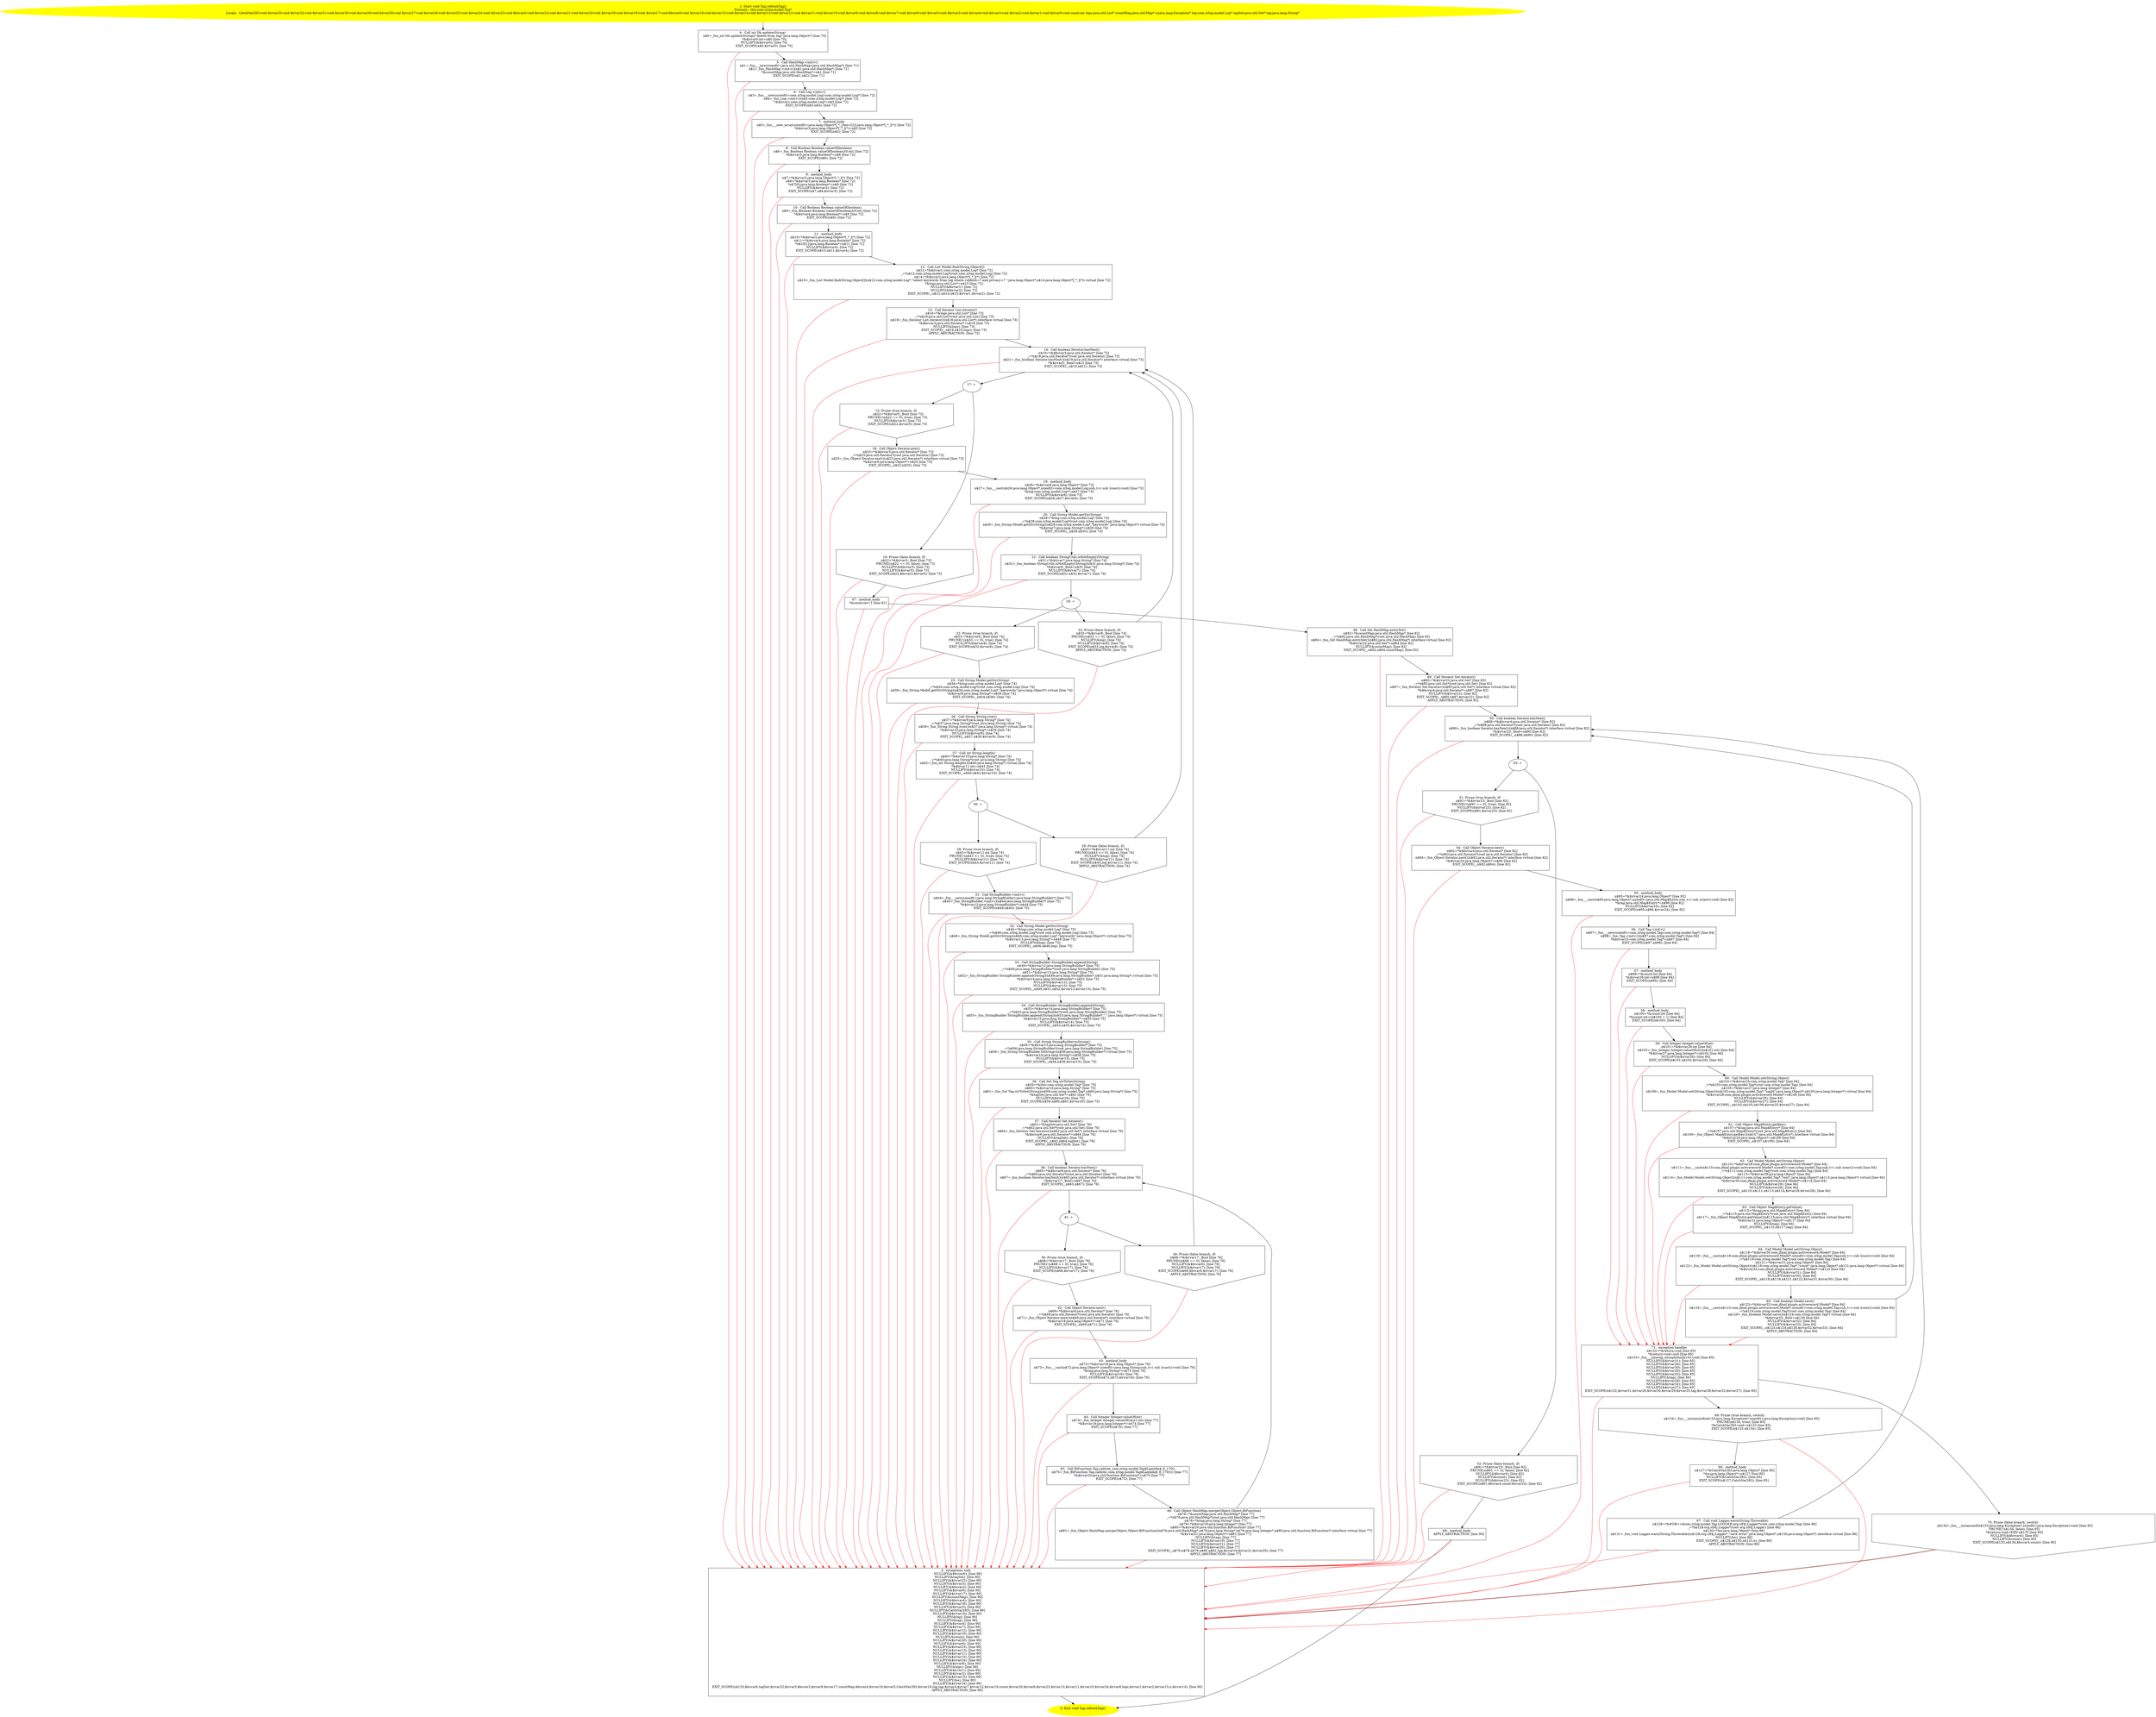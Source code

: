 /* @generated */
digraph cfg {
"com.zrlog.model.Tag.refreshTag():void.0a841f9bfdaf6cb3a9fae9faa1b37433_1" [label="1: Start void Tag.refreshTag()\nFormals:  this:com.zrlog.model.Tag*\nLocals:  CatchVar283:void $irvar33:void $irvar32:void $irvar31:void $irvar30:void $irvar29:void $irvar28:void $irvar27:void $irvar26:void $irvar25:void $irvar24:void $irvar23:void $bcvar4:void $irvar22:void $irvar21:void $irvar20:void $irvar19:void $irvar18:void $irvar17:void $bcvar6:void $irvar16:void $irvar15:void $irvar14:void $irvar13:void $irvar12:void $irvar11:void $irvar10:void $irvar9:void $irvar8:void $irvar7:void $irvar6:void $irvar5:void $bcvar3:void $irvar4:void $irvar3:void $irvar2:void $irvar1:void $irvar0:void count:int logs:java.util.List* countMap:java.util.Map* e:java.lang.Exception* log:com.zrlog.model.Log* tagSet:java.util.Set* tag:java.lang.String* \n  " color=yellow style=filled]
	

	 "com.zrlog.model.Tag.refreshTag():void.0a841f9bfdaf6cb3a9fae9faa1b37433_1" -> "com.zrlog.model.Tag.refreshTag():void.0a841f9bfdaf6cb3a9fae9faa1b37433_4" ;
"com.zrlog.model.Tag.refreshTag():void.0a841f9bfdaf6cb3a9fae9faa1b37433_2" [label="2: Exit void Tag.refreshTag() \n  " color=yellow style=filled]
	

"com.zrlog.model.Tag.refreshTag():void.0a841f9bfdaf6cb3a9fae9faa1b37433_3" [label="3:  exceptions sink \n   NULLIFY(&$bcvar6); [line 90]\n  NULLIFY(&tagSet); [line 90]\n  NULLIFY(&$irvar22); [line 90]\n  NULLIFY(&$irvar3); [line 90]\n  NULLIFY(&$bcvar3); [line 90]\n  NULLIFY(&$irvar9); [line 90]\n  NULLIFY(&$irvar17); [line 90]\n  NULLIFY(&countMap); [line 90]\n  NULLIFY(&$bcvar4); [line 90]\n  NULLIFY(&$irvar18); [line 90]\n  NULLIFY(&$irvar5); [line 90]\n  NULLIFY(&CatchVar283); [line 90]\n  NULLIFY(&$irvar16); [line 90]\n  NULLIFY(&log); [line 90]\n  NULLIFY(&tag); [line 90]\n  NULLIFY(&$irvar4); [line 90]\n  NULLIFY(&$irvar7); [line 90]\n  NULLIFY(&$irvar12); [line 90]\n  NULLIFY(&$irvar19); [line 90]\n  NULLIFY(&count); [line 90]\n  NULLIFY(&$irvar20); [line 90]\n  NULLIFY(&$irvar6); [line 90]\n  NULLIFY(&$irvar23); [line 90]\n  NULLIFY(&$irvar13); [line 90]\n  NULLIFY(&$irvar11); [line 90]\n  NULLIFY(&$irvar10); [line 90]\n  NULLIFY(&$irvar24); [line 90]\n  NULLIFY(&$irvar8); [line 90]\n  NULLIFY(&logs); [line 90]\n  NULLIFY(&$irvar1); [line 90]\n  NULLIFY(&$irvar2); [line 90]\n  NULLIFY(&$irvar15); [line 90]\n  NULLIFY(&e); [line 90]\n  NULLIFY(&$irvar14); [line 90]\n  EXIT_SCOPE(n$133,$bcvar6,tagSet,$irvar22,$irvar3,$bcvar3,$irvar9,$irvar17,countMap,$bcvar4,$irvar18,$irvar5,CatchVar283,$irvar16,log,tag,$irvar4,$irvar7,$irvar12,$irvar19,count,$irvar20,$irvar6,$irvar23,$irvar13,$irvar11,$irvar10,$irvar24,$irvar8,logs,$irvar1,$irvar2,$irvar15,e,$irvar14); [line 90]\n  APPLY_ABSTRACTION; [line 90]\n " shape="box"]
	

	 "com.zrlog.model.Tag.refreshTag():void.0a841f9bfdaf6cb3a9fae9faa1b37433_3" -> "com.zrlog.model.Tag.refreshTag():void.0a841f9bfdaf6cb3a9fae9faa1b37433_2" ;
"com.zrlog.model.Tag.refreshTag():void.0a841f9bfdaf6cb3a9fae9faa1b37433_4" [label="4:  Call int Db.update(String) \n   n$0=_fun_int Db.update(String)(\"delete from tag\":java.lang.Object*) [line 70]\n  *&$irvar0:int=n$0 [line 70]\n  NULLIFY(&$irvar0); [line 70]\n  EXIT_SCOPE(n$0,$irvar0); [line 70]\n " shape="box"]
	

	 "com.zrlog.model.Tag.refreshTag():void.0a841f9bfdaf6cb3a9fae9faa1b37433_4" -> "com.zrlog.model.Tag.refreshTag():void.0a841f9bfdaf6cb3a9fae9faa1b37433_5" ;
	 "com.zrlog.model.Tag.refreshTag():void.0a841f9bfdaf6cb3a9fae9faa1b37433_4" -> "com.zrlog.model.Tag.refreshTag():void.0a841f9bfdaf6cb3a9fae9faa1b37433_3" [color="red" ];
"com.zrlog.model.Tag.refreshTag():void.0a841f9bfdaf6cb3a9fae9faa1b37433_5" [label="5:  Call HashMap.<init>() \n   n$1=_fun___new(sizeof(t=java.util.HashMap):java.util.HashMap*) [line 71]\n  n$2=_fun_HashMap.<init>()(n$1:java.util.HashMap*) [line 71]\n  *&countMap:java.util.HashMap*=n$1 [line 71]\n  EXIT_SCOPE(n$1,n$2); [line 71]\n " shape="box"]
	

	 "com.zrlog.model.Tag.refreshTag():void.0a841f9bfdaf6cb3a9fae9faa1b37433_5" -> "com.zrlog.model.Tag.refreshTag():void.0a841f9bfdaf6cb3a9fae9faa1b37433_6" ;
	 "com.zrlog.model.Tag.refreshTag():void.0a841f9bfdaf6cb3a9fae9faa1b37433_5" -> "com.zrlog.model.Tag.refreshTag():void.0a841f9bfdaf6cb3a9fae9faa1b37433_3" [color="red" ];
"com.zrlog.model.Tag.refreshTag():void.0a841f9bfdaf6cb3a9fae9faa1b37433_6" [label="6:  Call Log.<init>() \n   n$3=_fun___new(sizeof(t=com.zrlog.model.Log):com.zrlog.model.Log*) [line 72]\n  n$4=_fun_Log.<init>()(n$3:com.zrlog.model.Log*) [line 72]\n  *&$irvar1:com.zrlog.model.Log*=n$3 [line 72]\n  EXIT_SCOPE(n$3,n$4); [line 72]\n " shape="box"]
	

	 "com.zrlog.model.Tag.refreshTag():void.0a841f9bfdaf6cb3a9fae9faa1b37433_6" -> "com.zrlog.model.Tag.refreshTag():void.0a841f9bfdaf6cb3a9fae9faa1b37433_7" ;
	 "com.zrlog.model.Tag.refreshTag():void.0a841f9bfdaf6cb3a9fae9faa1b37433_6" -> "com.zrlog.model.Tag.refreshTag():void.0a841f9bfdaf6cb3a9fae9faa1b37433_3" [color="red" ];
"com.zrlog.model.Tag.refreshTag():void.0a841f9bfdaf6cb3a9fae9faa1b37433_7" [label="7:  method_body \n   n$5=_fun___new_array(sizeof(t=java.lang.Object*[_*_];len=[2]):java.lang.Object*[_*_](*)) [line 72]\n  *&$irvar2:java.lang.Object*[_*_](*)=n$5 [line 72]\n  EXIT_SCOPE(n$5); [line 72]\n " shape="box"]
	

	 "com.zrlog.model.Tag.refreshTag():void.0a841f9bfdaf6cb3a9fae9faa1b37433_7" -> "com.zrlog.model.Tag.refreshTag():void.0a841f9bfdaf6cb3a9fae9faa1b37433_8" ;
	 "com.zrlog.model.Tag.refreshTag():void.0a841f9bfdaf6cb3a9fae9faa1b37433_7" -> "com.zrlog.model.Tag.refreshTag():void.0a841f9bfdaf6cb3a9fae9faa1b37433_3" [color="red" ];
"com.zrlog.model.Tag.refreshTag():void.0a841f9bfdaf6cb3a9fae9faa1b37433_8" [label="8:  Call Boolean Boolean.valueOf(boolean) \n   n$6=_fun_Boolean Boolean.valueOf(boolean)(0:int) [line 72]\n  *&$irvar3:java.lang.Boolean*=n$6 [line 72]\n  EXIT_SCOPE(n$6); [line 72]\n " shape="box"]
	

	 "com.zrlog.model.Tag.refreshTag():void.0a841f9bfdaf6cb3a9fae9faa1b37433_8" -> "com.zrlog.model.Tag.refreshTag():void.0a841f9bfdaf6cb3a9fae9faa1b37433_9" ;
	 "com.zrlog.model.Tag.refreshTag():void.0a841f9bfdaf6cb3a9fae9faa1b37433_8" -> "com.zrlog.model.Tag.refreshTag():void.0a841f9bfdaf6cb3a9fae9faa1b37433_3" [color="red" ];
"com.zrlog.model.Tag.refreshTag():void.0a841f9bfdaf6cb3a9fae9faa1b37433_9" [label="9:  method_body \n   n$7=*&$irvar2:java.lang.Object*[_*_](*) [line 72]\n  n$8=*&$irvar3:java.lang.Boolean* [line 72]\n  *n$7[0]:java.lang.Boolean*=n$8 [line 72]\n  NULLIFY(&$irvar3); [line 72]\n  EXIT_SCOPE(n$7,n$8,$irvar3); [line 72]\n " shape="box"]
	

	 "com.zrlog.model.Tag.refreshTag():void.0a841f9bfdaf6cb3a9fae9faa1b37433_9" -> "com.zrlog.model.Tag.refreshTag():void.0a841f9bfdaf6cb3a9fae9faa1b37433_10" ;
	 "com.zrlog.model.Tag.refreshTag():void.0a841f9bfdaf6cb3a9fae9faa1b37433_9" -> "com.zrlog.model.Tag.refreshTag():void.0a841f9bfdaf6cb3a9fae9faa1b37433_3" [color="red" ];
"com.zrlog.model.Tag.refreshTag():void.0a841f9bfdaf6cb3a9fae9faa1b37433_10" [label="10:  Call Boolean Boolean.valueOf(boolean) \n   n$9=_fun_Boolean Boolean.valueOf(boolean)(0:int) [line 72]\n  *&$irvar4:java.lang.Boolean*=n$9 [line 72]\n  EXIT_SCOPE(n$9); [line 72]\n " shape="box"]
	

	 "com.zrlog.model.Tag.refreshTag():void.0a841f9bfdaf6cb3a9fae9faa1b37433_10" -> "com.zrlog.model.Tag.refreshTag():void.0a841f9bfdaf6cb3a9fae9faa1b37433_11" ;
	 "com.zrlog.model.Tag.refreshTag():void.0a841f9bfdaf6cb3a9fae9faa1b37433_10" -> "com.zrlog.model.Tag.refreshTag():void.0a841f9bfdaf6cb3a9fae9faa1b37433_3" [color="red" ];
"com.zrlog.model.Tag.refreshTag():void.0a841f9bfdaf6cb3a9fae9faa1b37433_11" [label="11:  method_body \n   n$10=*&$irvar2:java.lang.Object*[_*_](*) [line 72]\n  n$11=*&$irvar4:java.lang.Boolean* [line 72]\n  *n$10[1]:java.lang.Boolean*=n$11 [line 72]\n  NULLIFY(&$irvar4); [line 72]\n  EXIT_SCOPE(n$10,n$11,$irvar4); [line 72]\n " shape="box"]
	

	 "com.zrlog.model.Tag.refreshTag():void.0a841f9bfdaf6cb3a9fae9faa1b37433_11" -> "com.zrlog.model.Tag.refreshTag():void.0a841f9bfdaf6cb3a9fae9faa1b37433_12" ;
	 "com.zrlog.model.Tag.refreshTag():void.0a841f9bfdaf6cb3a9fae9faa1b37433_11" -> "com.zrlog.model.Tag.refreshTag():void.0a841f9bfdaf6cb3a9fae9faa1b37433_3" [color="red" ];
"com.zrlog.model.Tag.refreshTag():void.0a841f9bfdaf6cb3a9fae9faa1b37433_12" [label="12:  Call List Model.find(String,Object[]) \n   n$12=*&$irvar1:com.zrlog.model.Log* [line 72]\n  _=*n$12:com.zrlog.model.Log*(root com.zrlog.model.Log) [line 72]\n  n$14=*&$irvar2:java.lang.Object*[_*_](*) [line 72]\n  n$15=_fun_List Model.find(String,Object[])(n$12:com.zrlog.model.Log*,\"select keywords from log where rubbish=? and privacy=? \":java.lang.Object*,n$14:java.lang.Object*[_*_](*)) virtual [line 72]\n  *&logs:java.util.List*=n$15 [line 72]\n  NULLIFY(&$irvar1); [line 72]\n  NULLIFY(&$irvar2); [line 72]\n  EXIT_SCOPE(_,n$12,n$14,n$15,$irvar1,$irvar2); [line 72]\n " shape="box"]
	

	 "com.zrlog.model.Tag.refreshTag():void.0a841f9bfdaf6cb3a9fae9faa1b37433_12" -> "com.zrlog.model.Tag.refreshTag():void.0a841f9bfdaf6cb3a9fae9faa1b37433_13" ;
	 "com.zrlog.model.Tag.refreshTag():void.0a841f9bfdaf6cb3a9fae9faa1b37433_12" -> "com.zrlog.model.Tag.refreshTag():void.0a841f9bfdaf6cb3a9fae9faa1b37433_3" [color="red" ];
"com.zrlog.model.Tag.refreshTag():void.0a841f9bfdaf6cb3a9fae9faa1b37433_13" [label="13:  Call Iterator List.iterator() \n   n$16=*&logs:java.util.List* [line 73]\n  _=*n$16:java.util.List*(root java.util.List) [line 73]\n  n$18=_fun_Iterator List.iterator()(n$16:java.util.List*) interface virtual [line 73]\n  *&$bcvar3:java.util.Iterator*=n$18 [line 73]\n  NULLIFY(&logs); [line 73]\n  EXIT_SCOPE(_,n$16,n$18,logs); [line 73]\n  APPLY_ABSTRACTION; [line 73]\n " shape="box"]
	

	 "com.zrlog.model.Tag.refreshTag():void.0a841f9bfdaf6cb3a9fae9faa1b37433_13" -> "com.zrlog.model.Tag.refreshTag():void.0a841f9bfdaf6cb3a9fae9faa1b37433_14" ;
	 "com.zrlog.model.Tag.refreshTag():void.0a841f9bfdaf6cb3a9fae9faa1b37433_13" -> "com.zrlog.model.Tag.refreshTag():void.0a841f9bfdaf6cb3a9fae9faa1b37433_3" [color="red" ];
"com.zrlog.model.Tag.refreshTag():void.0a841f9bfdaf6cb3a9fae9faa1b37433_14" [label="14:  Call boolean Iterator.hasNext() \n   n$19=*&$bcvar3:java.util.Iterator* [line 73]\n  _=*n$19:java.util.Iterator*(root java.util.Iterator) [line 73]\n  n$21=_fun_boolean Iterator.hasNext()(n$19:java.util.Iterator*) interface virtual [line 73]\n  *&$irvar5:_Bool=n$21 [line 73]\n  EXIT_SCOPE(_,n$19,n$21); [line 73]\n " shape="box"]
	

	 "com.zrlog.model.Tag.refreshTag():void.0a841f9bfdaf6cb3a9fae9faa1b37433_14" -> "com.zrlog.model.Tag.refreshTag():void.0a841f9bfdaf6cb3a9fae9faa1b37433_17" ;
	 "com.zrlog.model.Tag.refreshTag():void.0a841f9bfdaf6cb3a9fae9faa1b37433_14" -> "com.zrlog.model.Tag.refreshTag():void.0a841f9bfdaf6cb3a9fae9faa1b37433_3" [color="red" ];
"com.zrlog.model.Tag.refreshTag():void.0a841f9bfdaf6cb3a9fae9faa1b37433_15" [label="15: Prune (true branch, if) \n   n$22=*&$irvar5:_Bool [line 73]\n  PRUNE(!(n$22 == 0), true); [line 73]\n  NULLIFY(&$irvar5); [line 73]\n  EXIT_SCOPE(n$22,$irvar5); [line 73]\n " shape="invhouse"]
	

	 "com.zrlog.model.Tag.refreshTag():void.0a841f9bfdaf6cb3a9fae9faa1b37433_15" -> "com.zrlog.model.Tag.refreshTag():void.0a841f9bfdaf6cb3a9fae9faa1b37433_18" ;
	 "com.zrlog.model.Tag.refreshTag():void.0a841f9bfdaf6cb3a9fae9faa1b37433_15" -> "com.zrlog.model.Tag.refreshTag():void.0a841f9bfdaf6cb3a9fae9faa1b37433_3" [color="red" ];
"com.zrlog.model.Tag.refreshTag():void.0a841f9bfdaf6cb3a9fae9faa1b37433_16" [label="16: Prune (false branch, if) \n   n$22=*&$irvar5:_Bool [line 73]\n  PRUNE((n$22 == 0), false); [line 73]\n  NULLIFY(&$bcvar3); [line 73]\n  NULLIFY(&$irvar5); [line 73]\n  EXIT_SCOPE(n$22,$bcvar3,$irvar5); [line 73]\n " shape="invhouse"]
	

	 "com.zrlog.model.Tag.refreshTag():void.0a841f9bfdaf6cb3a9fae9faa1b37433_16" -> "com.zrlog.model.Tag.refreshTag():void.0a841f9bfdaf6cb3a9fae9faa1b37433_47" ;
	 "com.zrlog.model.Tag.refreshTag():void.0a841f9bfdaf6cb3a9fae9faa1b37433_16" -> "com.zrlog.model.Tag.refreshTag():void.0a841f9bfdaf6cb3a9fae9faa1b37433_3" [color="red" ];
"com.zrlog.model.Tag.refreshTag():void.0a841f9bfdaf6cb3a9fae9faa1b37433_17" [label="17: + \n  " ]
	

	 "com.zrlog.model.Tag.refreshTag():void.0a841f9bfdaf6cb3a9fae9faa1b37433_17" -> "com.zrlog.model.Tag.refreshTag():void.0a841f9bfdaf6cb3a9fae9faa1b37433_15" ;
	 "com.zrlog.model.Tag.refreshTag():void.0a841f9bfdaf6cb3a9fae9faa1b37433_17" -> "com.zrlog.model.Tag.refreshTag():void.0a841f9bfdaf6cb3a9fae9faa1b37433_16" ;
"com.zrlog.model.Tag.refreshTag():void.0a841f9bfdaf6cb3a9fae9faa1b37433_18" [label="18:  Call Object Iterator.next() \n   n$23=*&$bcvar3:java.util.Iterator* [line 73]\n  _=*n$23:java.util.Iterator*(root java.util.Iterator) [line 73]\n  n$25=_fun_Object Iterator.next()(n$23:java.util.Iterator*) interface virtual [line 73]\n  *&$irvar6:java.lang.Object*=n$25 [line 73]\n  EXIT_SCOPE(_,n$23,n$25); [line 73]\n " shape="box"]
	

	 "com.zrlog.model.Tag.refreshTag():void.0a841f9bfdaf6cb3a9fae9faa1b37433_18" -> "com.zrlog.model.Tag.refreshTag():void.0a841f9bfdaf6cb3a9fae9faa1b37433_19" ;
	 "com.zrlog.model.Tag.refreshTag():void.0a841f9bfdaf6cb3a9fae9faa1b37433_18" -> "com.zrlog.model.Tag.refreshTag():void.0a841f9bfdaf6cb3a9fae9faa1b37433_3" [color="red" ];
"com.zrlog.model.Tag.refreshTag():void.0a841f9bfdaf6cb3a9fae9faa1b37433_19" [label="19:  method_body \n   n$26=*&$irvar6:java.lang.Object* [line 73]\n  n$27=_fun___cast(n$26:java.lang.Object*,sizeof(t=com.zrlog.model.Log;sub_t=( sub )(cast)):void) [line 73]\n  *&log:com.zrlog.model.Log*=n$27 [line 73]\n  NULLIFY(&$irvar6); [line 73]\n  EXIT_SCOPE(n$26,n$27,$irvar6); [line 73]\n " shape="box"]
	

	 "com.zrlog.model.Tag.refreshTag():void.0a841f9bfdaf6cb3a9fae9faa1b37433_19" -> "com.zrlog.model.Tag.refreshTag():void.0a841f9bfdaf6cb3a9fae9faa1b37433_20" ;
	 "com.zrlog.model.Tag.refreshTag():void.0a841f9bfdaf6cb3a9fae9faa1b37433_19" -> "com.zrlog.model.Tag.refreshTag():void.0a841f9bfdaf6cb3a9fae9faa1b37433_3" [color="red" ];
"com.zrlog.model.Tag.refreshTag():void.0a841f9bfdaf6cb3a9fae9faa1b37433_20" [label="20:  Call String Model.getStr(String) \n   n$28=*&log:com.zrlog.model.Log* [line 74]\n  _=*n$28:com.zrlog.model.Log*(root com.zrlog.model.Log) [line 74]\n  n$30=_fun_String Model.getStr(String)(n$28:com.zrlog.model.Log*,\"keywords\":java.lang.Object*) virtual [line 74]\n  *&$irvar7:java.lang.String*=n$30 [line 74]\n  EXIT_SCOPE(_,n$28,n$30); [line 74]\n " shape="box"]
	

	 "com.zrlog.model.Tag.refreshTag():void.0a841f9bfdaf6cb3a9fae9faa1b37433_20" -> "com.zrlog.model.Tag.refreshTag():void.0a841f9bfdaf6cb3a9fae9faa1b37433_21" ;
	 "com.zrlog.model.Tag.refreshTag():void.0a841f9bfdaf6cb3a9fae9faa1b37433_20" -> "com.zrlog.model.Tag.refreshTag():void.0a841f9bfdaf6cb3a9fae9faa1b37433_3" [color="red" ];
"com.zrlog.model.Tag.refreshTag():void.0a841f9bfdaf6cb3a9fae9faa1b37433_21" [label="21:  Call boolean StringUtils.isNotEmpty(String) \n   n$31=*&$irvar7:java.lang.String* [line 74]\n  n$32=_fun_boolean StringUtils.isNotEmpty(String)(n$31:java.lang.String*) [line 74]\n  *&$irvar8:_Bool=n$32 [line 74]\n  NULLIFY(&$irvar7); [line 74]\n  EXIT_SCOPE(n$31,n$32,$irvar7); [line 74]\n " shape="box"]
	

	 "com.zrlog.model.Tag.refreshTag():void.0a841f9bfdaf6cb3a9fae9faa1b37433_21" -> "com.zrlog.model.Tag.refreshTag():void.0a841f9bfdaf6cb3a9fae9faa1b37433_24" ;
	 "com.zrlog.model.Tag.refreshTag():void.0a841f9bfdaf6cb3a9fae9faa1b37433_21" -> "com.zrlog.model.Tag.refreshTag():void.0a841f9bfdaf6cb3a9fae9faa1b37433_3" [color="red" ];
"com.zrlog.model.Tag.refreshTag():void.0a841f9bfdaf6cb3a9fae9faa1b37433_22" [label="22: Prune (true branch, if) \n   n$33=*&$irvar8:_Bool [line 74]\n  PRUNE(!(n$33 == 0), true); [line 74]\n  NULLIFY(&$irvar8); [line 74]\n  EXIT_SCOPE(n$33,$irvar8); [line 74]\n " shape="invhouse"]
	

	 "com.zrlog.model.Tag.refreshTag():void.0a841f9bfdaf6cb3a9fae9faa1b37433_22" -> "com.zrlog.model.Tag.refreshTag():void.0a841f9bfdaf6cb3a9fae9faa1b37433_25" ;
	 "com.zrlog.model.Tag.refreshTag():void.0a841f9bfdaf6cb3a9fae9faa1b37433_22" -> "com.zrlog.model.Tag.refreshTag():void.0a841f9bfdaf6cb3a9fae9faa1b37433_3" [color="red" ];
"com.zrlog.model.Tag.refreshTag():void.0a841f9bfdaf6cb3a9fae9faa1b37433_23" [label="23: Prune (false branch, if) \n   n$33=*&$irvar8:_Bool [line 74]\n  PRUNE((n$33 == 0), false); [line 74]\n  NULLIFY(&log); [line 74]\n  NULLIFY(&$irvar8); [line 74]\n  EXIT_SCOPE(n$33,log,$irvar8); [line 74]\n  APPLY_ABSTRACTION; [line 74]\n " shape="invhouse"]
	

	 "com.zrlog.model.Tag.refreshTag():void.0a841f9bfdaf6cb3a9fae9faa1b37433_23" -> "com.zrlog.model.Tag.refreshTag():void.0a841f9bfdaf6cb3a9fae9faa1b37433_14" ;
	 "com.zrlog.model.Tag.refreshTag():void.0a841f9bfdaf6cb3a9fae9faa1b37433_23" -> "com.zrlog.model.Tag.refreshTag():void.0a841f9bfdaf6cb3a9fae9faa1b37433_3" [color="red" ];
"com.zrlog.model.Tag.refreshTag():void.0a841f9bfdaf6cb3a9fae9faa1b37433_24" [label="24: + \n  " ]
	

	 "com.zrlog.model.Tag.refreshTag():void.0a841f9bfdaf6cb3a9fae9faa1b37433_24" -> "com.zrlog.model.Tag.refreshTag():void.0a841f9bfdaf6cb3a9fae9faa1b37433_22" ;
	 "com.zrlog.model.Tag.refreshTag():void.0a841f9bfdaf6cb3a9fae9faa1b37433_24" -> "com.zrlog.model.Tag.refreshTag():void.0a841f9bfdaf6cb3a9fae9faa1b37433_23" ;
"com.zrlog.model.Tag.refreshTag():void.0a841f9bfdaf6cb3a9fae9faa1b37433_25" [label="25:  Call String Model.getStr(String) \n   n$34=*&log:com.zrlog.model.Log* [line 74]\n  _=*n$34:com.zrlog.model.Log*(root com.zrlog.model.Log) [line 74]\n  n$36=_fun_String Model.getStr(String)(n$34:com.zrlog.model.Log*,\"keywords\":java.lang.Object*) virtual [line 74]\n  *&$irvar9:java.lang.String*=n$36 [line 74]\n  EXIT_SCOPE(_,n$34,n$36); [line 74]\n " shape="box"]
	

	 "com.zrlog.model.Tag.refreshTag():void.0a841f9bfdaf6cb3a9fae9faa1b37433_25" -> "com.zrlog.model.Tag.refreshTag():void.0a841f9bfdaf6cb3a9fae9faa1b37433_26" ;
	 "com.zrlog.model.Tag.refreshTag():void.0a841f9bfdaf6cb3a9fae9faa1b37433_25" -> "com.zrlog.model.Tag.refreshTag():void.0a841f9bfdaf6cb3a9fae9faa1b37433_3" [color="red" ];
"com.zrlog.model.Tag.refreshTag():void.0a841f9bfdaf6cb3a9fae9faa1b37433_26" [label="26:  Call String String.trim() \n   n$37=*&$irvar9:java.lang.String* [line 74]\n  _=*n$37:java.lang.String*(root java.lang.String) [line 74]\n  n$39=_fun_String String.trim()(n$37:java.lang.String*) virtual [line 74]\n  *&$irvar10:java.lang.String*=n$39 [line 74]\n  NULLIFY(&$irvar9); [line 74]\n  EXIT_SCOPE(_,n$37,n$39,$irvar9); [line 74]\n " shape="box"]
	

	 "com.zrlog.model.Tag.refreshTag():void.0a841f9bfdaf6cb3a9fae9faa1b37433_26" -> "com.zrlog.model.Tag.refreshTag():void.0a841f9bfdaf6cb3a9fae9faa1b37433_27" ;
	 "com.zrlog.model.Tag.refreshTag():void.0a841f9bfdaf6cb3a9fae9faa1b37433_26" -> "com.zrlog.model.Tag.refreshTag():void.0a841f9bfdaf6cb3a9fae9faa1b37433_3" [color="red" ];
"com.zrlog.model.Tag.refreshTag():void.0a841f9bfdaf6cb3a9fae9faa1b37433_27" [label="27:  Call int String.length() \n   n$40=*&$irvar10:java.lang.String* [line 74]\n  _=*n$40:java.lang.String*(root java.lang.String) [line 74]\n  n$42=_fun_int String.length()(n$40:java.lang.String*) virtual [line 74]\n  *&$irvar11:int=n$42 [line 74]\n  NULLIFY(&$irvar10); [line 74]\n  EXIT_SCOPE(_,n$40,n$42,$irvar10); [line 74]\n " shape="box"]
	

	 "com.zrlog.model.Tag.refreshTag():void.0a841f9bfdaf6cb3a9fae9faa1b37433_27" -> "com.zrlog.model.Tag.refreshTag():void.0a841f9bfdaf6cb3a9fae9faa1b37433_30" ;
	 "com.zrlog.model.Tag.refreshTag():void.0a841f9bfdaf6cb3a9fae9faa1b37433_27" -> "com.zrlog.model.Tag.refreshTag():void.0a841f9bfdaf6cb3a9fae9faa1b37433_3" [color="red" ];
"com.zrlog.model.Tag.refreshTag():void.0a841f9bfdaf6cb3a9fae9faa1b37433_28" [label="28: Prune (true branch, if) \n   n$43=*&$irvar11:int [line 74]\n  PRUNE(!(n$43 <= 0), true); [line 74]\n  NULLIFY(&$irvar11); [line 74]\n  EXIT_SCOPE(n$43,$irvar11); [line 74]\n " shape="invhouse"]
	

	 "com.zrlog.model.Tag.refreshTag():void.0a841f9bfdaf6cb3a9fae9faa1b37433_28" -> "com.zrlog.model.Tag.refreshTag():void.0a841f9bfdaf6cb3a9fae9faa1b37433_31" ;
	 "com.zrlog.model.Tag.refreshTag():void.0a841f9bfdaf6cb3a9fae9faa1b37433_28" -> "com.zrlog.model.Tag.refreshTag():void.0a841f9bfdaf6cb3a9fae9faa1b37433_3" [color="red" ];
"com.zrlog.model.Tag.refreshTag():void.0a841f9bfdaf6cb3a9fae9faa1b37433_29" [label="29: Prune (false branch, if) \n   n$43=*&$irvar11:int [line 74]\n  PRUNE((n$43 <= 0), false); [line 74]\n  NULLIFY(&log); [line 74]\n  NULLIFY(&$irvar11); [line 74]\n  EXIT_SCOPE(n$43,log,$irvar11); [line 74]\n  APPLY_ABSTRACTION; [line 74]\n " shape="invhouse"]
	

	 "com.zrlog.model.Tag.refreshTag():void.0a841f9bfdaf6cb3a9fae9faa1b37433_29" -> "com.zrlog.model.Tag.refreshTag():void.0a841f9bfdaf6cb3a9fae9faa1b37433_14" ;
	 "com.zrlog.model.Tag.refreshTag():void.0a841f9bfdaf6cb3a9fae9faa1b37433_29" -> "com.zrlog.model.Tag.refreshTag():void.0a841f9bfdaf6cb3a9fae9faa1b37433_3" [color="red" ];
"com.zrlog.model.Tag.refreshTag():void.0a841f9bfdaf6cb3a9fae9faa1b37433_30" [label="30: + \n  " ]
	

	 "com.zrlog.model.Tag.refreshTag():void.0a841f9bfdaf6cb3a9fae9faa1b37433_30" -> "com.zrlog.model.Tag.refreshTag():void.0a841f9bfdaf6cb3a9fae9faa1b37433_28" ;
	 "com.zrlog.model.Tag.refreshTag():void.0a841f9bfdaf6cb3a9fae9faa1b37433_30" -> "com.zrlog.model.Tag.refreshTag():void.0a841f9bfdaf6cb3a9fae9faa1b37433_29" ;
"com.zrlog.model.Tag.refreshTag():void.0a841f9bfdaf6cb3a9fae9faa1b37433_31" [label="31:  Call StringBuilder.<init>() \n   n$44=_fun___new(sizeof(t=java.lang.StringBuilder):java.lang.StringBuilder*) [line 75]\n  n$45=_fun_StringBuilder.<init>()(n$44:java.lang.StringBuilder*) [line 75]\n  *&$irvar12:java.lang.StringBuilder*=n$44 [line 75]\n  EXIT_SCOPE(n$44,n$45); [line 75]\n " shape="box"]
	

	 "com.zrlog.model.Tag.refreshTag():void.0a841f9bfdaf6cb3a9fae9faa1b37433_31" -> "com.zrlog.model.Tag.refreshTag():void.0a841f9bfdaf6cb3a9fae9faa1b37433_32" ;
	 "com.zrlog.model.Tag.refreshTag():void.0a841f9bfdaf6cb3a9fae9faa1b37433_31" -> "com.zrlog.model.Tag.refreshTag():void.0a841f9bfdaf6cb3a9fae9faa1b37433_3" [color="red" ];
"com.zrlog.model.Tag.refreshTag():void.0a841f9bfdaf6cb3a9fae9faa1b37433_32" [label="32:  Call String Model.getStr(String) \n   n$46=*&log:com.zrlog.model.Log* [line 75]\n  _=*n$46:com.zrlog.model.Log*(root com.zrlog.model.Log) [line 75]\n  n$48=_fun_String Model.getStr(String)(n$46:com.zrlog.model.Log*,\"keywords\":java.lang.Object*) virtual [line 75]\n  *&$irvar13:java.lang.String*=n$48 [line 75]\n  NULLIFY(&log); [line 75]\n  EXIT_SCOPE(_,n$46,n$48,log); [line 75]\n " shape="box"]
	

	 "com.zrlog.model.Tag.refreshTag():void.0a841f9bfdaf6cb3a9fae9faa1b37433_32" -> "com.zrlog.model.Tag.refreshTag():void.0a841f9bfdaf6cb3a9fae9faa1b37433_33" ;
	 "com.zrlog.model.Tag.refreshTag():void.0a841f9bfdaf6cb3a9fae9faa1b37433_32" -> "com.zrlog.model.Tag.refreshTag():void.0a841f9bfdaf6cb3a9fae9faa1b37433_3" [color="red" ];
"com.zrlog.model.Tag.refreshTag():void.0a841f9bfdaf6cb3a9fae9faa1b37433_33" [label="33:  Call StringBuilder StringBuilder.append(String) \n   n$49=*&$irvar12:java.lang.StringBuilder* [line 75]\n  _=*n$49:java.lang.StringBuilder*(root java.lang.StringBuilder) [line 75]\n  n$51=*&$irvar13:java.lang.String* [line 75]\n  n$52=_fun_StringBuilder StringBuilder.append(String)(n$49:java.lang.StringBuilder*,n$51:java.lang.String*) virtual [line 75]\n  *&$irvar14:java.lang.StringBuilder*=n$52 [line 75]\n  NULLIFY(&$irvar12); [line 75]\n  NULLIFY(&$irvar13); [line 75]\n  EXIT_SCOPE(_,n$49,n$51,n$52,$irvar12,$irvar13); [line 75]\n " shape="box"]
	

	 "com.zrlog.model.Tag.refreshTag():void.0a841f9bfdaf6cb3a9fae9faa1b37433_33" -> "com.zrlog.model.Tag.refreshTag():void.0a841f9bfdaf6cb3a9fae9faa1b37433_34" ;
	 "com.zrlog.model.Tag.refreshTag():void.0a841f9bfdaf6cb3a9fae9faa1b37433_33" -> "com.zrlog.model.Tag.refreshTag():void.0a841f9bfdaf6cb3a9fae9faa1b37433_3" [color="red" ];
"com.zrlog.model.Tag.refreshTag():void.0a841f9bfdaf6cb3a9fae9faa1b37433_34" [label="34:  Call StringBuilder StringBuilder.append(String) \n   n$53=*&$irvar14:java.lang.StringBuilder* [line 75]\n  _=*n$53:java.lang.StringBuilder*(root java.lang.StringBuilder) [line 75]\n  n$55=_fun_StringBuilder StringBuilder.append(String)(n$53:java.lang.StringBuilder*,\",\":java.lang.Object*) virtual [line 75]\n  *&$irvar15:java.lang.StringBuilder*=n$55 [line 75]\n  NULLIFY(&$irvar14); [line 75]\n  EXIT_SCOPE(_,n$53,n$55,$irvar14); [line 75]\n " shape="box"]
	

	 "com.zrlog.model.Tag.refreshTag():void.0a841f9bfdaf6cb3a9fae9faa1b37433_34" -> "com.zrlog.model.Tag.refreshTag():void.0a841f9bfdaf6cb3a9fae9faa1b37433_35" ;
	 "com.zrlog.model.Tag.refreshTag():void.0a841f9bfdaf6cb3a9fae9faa1b37433_34" -> "com.zrlog.model.Tag.refreshTag():void.0a841f9bfdaf6cb3a9fae9faa1b37433_3" [color="red" ];
"com.zrlog.model.Tag.refreshTag():void.0a841f9bfdaf6cb3a9fae9faa1b37433_35" [label="35:  Call String StringBuilder.toString() \n   n$56=*&$irvar15:java.lang.StringBuilder* [line 75]\n  _=*n$56:java.lang.StringBuilder*(root java.lang.StringBuilder) [line 75]\n  n$58=_fun_String StringBuilder.toString()(n$56:java.lang.StringBuilder*) virtual [line 75]\n  *&$irvar16:java.lang.String*=n$58 [line 75]\n  NULLIFY(&$irvar15); [line 75]\n  EXIT_SCOPE(_,n$56,n$58,$irvar15); [line 75]\n " shape="box"]
	

	 "com.zrlog.model.Tag.refreshTag():void.0a841f9bfdaf6cb3a9fae9faa1b37433_35" -> "com.zrlog.model.Tag.refreshTag():void.0a841f9bfdaf6cb3a9fae9faa1b37433_36" ;
	 "com.zrlog.model.Tag.refreshTag():void.0a841f9bfdaf6cb3a9fae9faa1b37433_35" -> "com.zrlog.model.Tag.refreshTag():void.0a841f9bfdaf6cb3a9fae9faa1b37433_3" [color="red" ];
"com.zrlog.model.Tag.refreshTag():void.0a841f9bfdaf6cb3a9fae9faa1b37433_36" [label="36:  Call Set Tag.strToSet(String) \n   n$59=*&this:com.zrlog.model.Tag* [line 75]\n  n$60=*&$irvar16:java.lang.String* [line 75]\n  n$61=_fun_Set Tag.strToSet(String)(n$59:com.zrlog.model.Tag*,n$60:java.lang.String*) [line 75]\n  *&tagSet:java.util.Set*=n$61 [line 75]\n  NULLIFY(&$irvar16); [line 75]\n  EXIT_SCOPE(n$59,n$60,n$61,$irvar16); [line 75]\n " shape="box"]
	

	 "com.zrlog.model.Tag.refreshTag():void.0a841f9bfdaf6cb3a9fae9faa1b37433_36" -> "com.zrlog.model.Tag.refreshTag():void.0a841f9bfdaf6cb3a9fae9faa1b37433_37" ;
	 "com.zrlog.model.Tag.refreshTag():void.0a841f9bfdaf6cb3a9fae9faa1b37433_36" -> "com.zrlog.model.Tag.refreshTag():void.0a841f9bfdaf6cb3a9fae9faa1b37433_3" [color="red" ];
"com.zrlog.model.Tag.refreshTag():void.0a841f9bfdaf6cb3a9fae9faa1b37433_37" [label="37:  Call Iterator Set.iterator() \n   n$62=*&tagSet:java.util.Set* [line 76]\n  _=*n$62:java.util.Set*(root java.util.Set) [line 76]\n  n$64=_fun_Iterator Set.iterator()(n$62:java.util.Set*) interface virtual [line 76]\n  *&$bcvar6:java.util.Iterator*=n$64 [line 76]\n  NULLIFY(&tagSet); [line 76]\n  EXIT_SCOPE(_,n$62,n$64,tagSet); [line 76]\n  APPLY_ABSTRACTION; [line 76]\n " shape="box"]
	

	 "com.zrlog.model.Tag.refreshTag():void.0a841f9bfdaf6cb3a9fae9faa1b37433_37" -> "com.zrlog.model.Tag.refreshTag():void.0a841f9bfdaf6cb3a9fae9faa1b37433_38" ;
	 "com.zrlog.model.Tag.refreshTag():void.0a841f9bfdaf6cb3a9fae9faa1b37433_37" -> "com.zrlog.model.Tag.refreshTag():void.0a841f9bfdaf6cb3a9fae9faa1b37433_3" [color="red" ];
"com.zrlog.model.Tag.refreshTag():void.0a841f9bfdaf6cb3a9fae9faa1b37433_38" [label="38:  Call boolean Iterator.hasNext() \n   n$65=*&$bcvar6:java.util.Iterator* [line 76]\n  _=*n$65:java.util.Iterator*(root java.util.Iterator) [line 76]\n  n$67=_fun_boolean Iterator.hasNext()(n$65:java.util.Iterator*) interface virtual [line 76]\n  *&$irvar17:_Bool=n$67 [line 76]\n  EXIT_SCOPE(_,n$65,n$67); [line 76]\n " shape="box"]
	

	 "com.zrlog.model.Tag.refreshTag():void.0a841f9bfdaf6cb3a9fae9faa1b37433_38" -> "com.zrlog.model.Tag.refreshTag():void.0a841f9bfdaf6cb3a9fae9faa1b37433_41" ;
	 "com.zrlog.model.Tag.refreshTag():void.0a841f9bfdaf6cb3a9fae9faa1b37433_38" -> "com.zrlog.model.Tag.refreshTag():void.0a841f9bfdaf6cb3a9fae9faa1b37433_3" [color="red" ];
"com.zrlog.model.Tag.refreshTag():void.0a841f9bfdaf6cb3a9fae9faa1b37433_39" [label="39: Prune (true branch, if) \n   n$68=*&$irvar17:_Bool [line 76]\n  PRUNE(!(n$68 == 0), true); [line 76]\n  NULLIFY(&$irvar17); [line 76]\n  EXIT_SCOPE(n$68,$irvar17); [line 76]\n " shape="invhouse"]
	

	 "com.zrlog.model.Tag.refreshTag():void.0a841f9bfdaf6cb3a9fae9faa1b37433_39" -> "com.zrlog.model.Tag.refreshTag():void.0a841f9bfdaf6cb3a9fae9faa1b37433_42" ;
	 "com.zrlog.model.Tag.refreshTag():void.0a841f9bfdaf6cb3a9fae9faa1b37433_39" -> "com.zrlog.model.Tag.refreshTag():void.0a841f9bfdaf6cb3a9fae9faa1b37433_3" [color="red" ];
"com.zrlog.model.Tag.refreshTag():void.0a841f9bfdaf6cb3a9fae9faa1b37433_40" [label="40: Prune (false branch, if) \n   n$68=*&$irvar17:_Bool [line 76]\n  PRUNE((n$68 == 0), false); [line 76]\n  NULLIFY(&$bcvar6); [line 76]\n  NULLIFY(&$irvar17); [line 76]\n  EXIT_SCOPE(n$68,$bcvar6,$irvar17); [line 76]\n  APPLY_ABSTRACTION; [line 76]\n " shape="invhouse"]
	

	 "com.zrlog.model.Tag.refreshTag():void.0a841f9bfdaf6cb3a9fae9faa1b37433_40" -> "com.zrlog.model.Tag.refreshTag():void.0a841f9bfdaf6cb3a9fae9faa1b37433_14" ;
	 "com.zrlog.model.Tag.refreshTag():void.0a841f9bfdaf6cb3a9fae9faa1b37433_40" -> "com.zrlog.model.Tag.refreshTag():void.0a841f9bfdaf6cb3a9fae9faa1b37433_3" [color="red" ];
"com.zrlog.model.Tag.refreshTag():void.0a841f9bfdaf6cb3a9fae9faa1b37433_41" [label="41: + \n  " ]
	

	 "com.zrlog.model.Tag.refreshTag():void.0a841f9bfdaf6cb3a9fae9faa1b37433_41" -> "com.zrlog.model.Tag.refreshTag():void.0a841f9bfdaf6cb3a9fae9faa1b37433_39" ;
	 "com.zrlog.model.Tag.refreshTag():void.0a841f9bfdaf6cb3a9fae9faa1b37433_41" -> "com.zrlog.model.Tag.refreshTag():void.0a841f9bfdaf6cb3a9fae9faa1b37433_40" ;
"com.zrlog.model.Tag.refreshTag():void.0a841f9bfdaf6cb3a9fae9faa1b37433_42" [label="42:  Call Object Iterator.next() \n   n$69=*&$bcvar6:java.util.Iterator* [line 76]\n  _=*n$69:java.util.Iterator*(root java.util.Iterator) [line 76]\n  n$71=_fun_Object Iterator.next()(n$69:java.util.Iterator*) interface virtual [line 76]\n  *&$irvar18:java.lang.Object*=n$71 [line 76]\n  EXIT_SCOPE(_,n$69,n$71); [line 76]\n " shape="box"]
	

	 "com.zrlog.model.Tag.refreshTag():void.0a841f9bfdaf6cb3a9fae9faa1b37433_42" -> "com.zrlog.model.Tag.refreshTag():void.0a841f9bfdaf6cb3a9fae9faa1b37433_43" ;
	 "com.zrlog.model.Tag.refreshTag():void.0a841f9bfdaf6cb3a9fae9faa1b37433_42" -> "com.zrlog.model.Tag.refreshTag():void.0a841f9bfdaf6cb3a9fae9faa1b37433_3" [color="red" ];
"com.zrlog.model.Tag.refreshTag():void.0a841f9bfdaf6cb3a9fae9faa1b37433_43" [label="43:  method_body \n   n$72=*&$irvar18:java.lang.Object* [line 76]\n  n$73=_fun___cast(n$72:java.lang.Object*,sizeof(t=java.lang.String;sub_t=( sub )(cast)):void) [line 76]\n  *&tag:java.lang.String*=n$73 [line 76]\n  NULLIFY(&$irvar18); [line 76]\n  EXIT_SCOPE(n$72,n$73,$irvar18); [line 76]\n " shape="box"]
	

	 "com.zrlog.model.Tag.refreshTag():void.0a841f9bfdaf6cb3a9fae9faa1b37433_43" -> "com.zrlog.model.Tag.refreshTag():void.0a841f9bfdaf6cb3a9fae9faa1b37433_44" ;
	 "com.zrlog.model.Tag.refreshTag():void.0a841f9bfdaf6cb3a9fae9faa1b37433_43" -> "com.zrlog.model.Tag.refreshTag():void.0a841f9bfdaf6cb3a9fae9faa1b37433_3" [color="red" ];
"com.zrlog.model.Tag.refreshTag():void.0a841f9bfdaf6cb3a9fae9faa1b37433_44" [label="44:  Call Integer Integer.valueOf(int) \n   n$74=_fun_Integer Integer.valueOf(int)(1:int) [line 77]\n  *&$irvar19:java.lang.Integer*=n$74 [line 77]\n  EXIT_SCOPE(n$74); [line 77]\n " shape="box"]
	

	 "com.zrlog.model.Tag.refreshTag():void.0a841f9bfdaf6cb3a9fae9faa1b37433_44" -> "com.zrlog.model.Tag.refreshTag():void.0a841f9bfdaf6cb3a9fae9faa1b37433_45" ;
	 "com.zrlog.model.Tag.refreshTag():void.0a841f9bfdaf6cb3a9fae9faa1b37433_44" -> "com.zrlog.model.Tag.refreshTag():void.0a841f9bfdaf6cb3a9fae9faa1b37433_3" [color="red" ];
"com.zrlog.model.Tag.refreshTag():void.0a841f9bfdaf6cb3a9fae9faa1b37433_45" [label="45:  Call BiFunction Tag.callsite_com.zrlog.model.Tag$Lambda$_8_170() \n   n$75=_fun_BiFunction Tag.callsite_com.zrlog.model.Tag$Lambda$_8_170()() [line 77]\n  *&$irvar20:java.util.function.BiFunction*=n$75 [line 77]\n  EXIT_SCOPE(n$75); [line 77]\n " shape="box"]
	

	 "com.zrlog.model.Tag.refreshTag():void.0a841f9bfdaf6cb3a9fae9faa1b37433_45" -> "com.zrlog.model.Tag.refreshTag():void.0a841f9bfdaf6cb3a9fae9faa1b37433_46" ;
	 "com.zrlog.model.Tag.refreshTag():void.0a841f9bfdaf6cb3a9fae9faa1b37433_45" -> "com.zrlog.model.Tag.refreshTag():void.0a841f9bfdaf6cb3a9fae9faa1b37433_3" [color="red" ];
"com.zrlog.model.Tag.refreshTag():void.0a841f9bfdaf6cb3a9fae9faa1b37433_46" [label="46:  Call Object HashMap.merge(Object,Object,BiFunction) \n   n$76=*&countMap:java.util.HashMap* [line 77]\n  _=*n$76:java.util.HashMap*(root java.util.HashMap) [line 77]\n  n$78=*&tag:java.lang.String* [line 77]\n  n$79=*&$irvar19:java.lang.Integer* [line 77]\n  n$80=*&$irvar20:java.util.function.BiFunction* [line 77]\n  n$81=_fun_Object HashMap.merge(Object,Object,BiFunction)(n$76:java.util.HashMap*,n$78:java.lang.String*,n$79:java.lang.Integer*,n$80:java.util.function.BiFunction*) interface virtual [line 77]\n  *&$irvar21:java.lang.Object*=n$81 [line 77]\n  NULLIFY(&tag); [line 77]\n  NULLIFY(&$irvar19); [line 77]\n  NULLIFY(&$irvar21); [line 77]\n  NULLIFY(&$irvar20); [line 77]\n  EXIT_SCOPE(_,n$76,n$78,n$79,n$80,n$81,tag,$irvar19,$irvar21,$irvar20); [line 77]\n  APPLY_ABSTRACTION; [line 77]\n " shape="box"]
	

	 "com.zrlog.model.Tag.refreshTag():void.0a841f9bfdaf6cb3a9fae9faa1b37433_46" -> "com.zrlog.model.Tag.refreshTag():void.0a841f9bfdaf6cb3a9fae9faa1b37433_38" ;
	 "com.zrlog.model.Tag.refreshTag():void.0a841f9bfdaf6cb3a9fae9faa1b37433_46" -> "com.zrlog.model.Tag.refreshTag():void.0a841f9bfdaf6cb3a9fae9faa1b37433_3" [color="red" ];
"com.zrlog.model.Tag.refreshTag():void.0a841f9bfdaf6cb3a9fae9faa1b37433_47" [label="47:  method_body \n   *&count:int=1 [line 81]\n " shape="box"]
	

	 "com.zrlog.model.Tag.refreshTag():void.0a841f9bfdaf6cb3a9fae9faa1b37433_47" -> "com.zrlog.model.Tag.refreshTag():void.0a841f9bfdaf6cb3a9fae9faa1b37433_48" ;
	 "com.zrlog.model.Tag.refreshTag():void.0a841f9bfdaf6cb3a9fae9faa1b37433_47" -> "com.zrlog.model.Tag.refreshTag():void.0a841f9bfdaf6cb3a9fae9faa1b37433_3" [color="red" ];
"com.zrlog.model.Tag.refreshTag():void.0a841f9bfdaf6cb3a9fae9faa1b37433_48" [label="48:  Call Set HashMap.entrySet() \n   n$82=*&countMap:java.util.HashMap* [line 82]\n  _=*n$82:java.util.HashMap*(root java.util.HashMap) [line 82]\n  n$84=_fun_Set HashMap.entrySet()(n$82:java.util.HashMap*) interface virtual [line 82]\n  *&$irvar22:java.util.Set*=n$84 [line 82]\n  NULLIFY(&countMap); [line 82]\n  EXIT_SCOPE(_,n$82,n$84,countMap); [line 82]\n " shape="box"]
	

	 "com.zrlog.model.Tag.refreshTag():void.0a841f9bfdaf6cb3a9fae9faa1b37433_48" -> "com.zrlog.model.Tag.refreshTag():void.0a841f9bfdaf6cb3a9fae9faa1b37433_49" ;
	 "com.zrlog.model.Tag.refreshTag():void.0a841f9bfdaf6cb3a9fae9faa1b37433_48" -> "com.zrlog.model.Tag.refreshTag():void.0a841f9bfdaf6cb3a9fae9faa1b37433_3" [color="red" ];
"com.zrlog.model.Tag.refreshTag():void.0a841f9bfdaf6cb3a9fae9faa1b37433_49" [label="49:  Call Iterator Set.iterator() \n   n$85=*&$irvar22:java.util.Set* [line 82]\n  _=*n$85:java.util.Set*(root java.util.Set) [line 82]\n  n$87=_fun_Iterator Set.iterator()(n$85:java.util.Set*) interface virtual [line 82]\n  *&$bcvar4:java.util.Iterator*=n$87 [line 82]\n  NULLIFY(&$irvar22); [line 82]\n  EXIT_SCOPE(_,n$85,n$87,$irvar22); [line 82]\n  APPLY_ABSTRACTION; [line 82]\n " shape="box"]
	

	 "com.zrlog.model.Tag.refreshTag():void.0a841f9bfdaf6cb3a9fae9faa1b37433_49" -> "com.zrlog.model.Tag.refreshTag():void.0a841f9bfdaf6cb3a9fae9faa1b37433_50" ;
	 "com.zrlog.model.Tag.refreshTag():void.0a841f9bfdaf6cb3a9fae9faa1b37433_49" -> "com.zrlog.model.Tag.refreshTag():void.0a841f9bfdaf6cb3a9fae9faa1b37433_3" [color="red" ];
"com.zrlog.model.Tag.refreshTag():void.0a841f9bfdaf6cb3a9fae9faa1b37433_50" [label="50:  Call boolean Iterator.hasNext() \n   n$88=*&$bcvar4:java.util.Iterator* [line 82]\n  _=*n$88:java.util.Iterator*(root java.util.Iterator) [line 82]\n  n$90=_fun_boolean Iterator.hasNext()(n$88:java.util.Iterator*) interface virtual [line 82]\n  *&$irvar23:_Bool=n$90 [line 82]\n  EXIT_SCOPE(_,n$88,n$90); [line 82]\n " shape="box"]
	

	 "com.zrlog.model.Tag.refreshTag():void.0a841f9bfdaf6cb3a9fae9faa1b37433_50" -> "com.zrlog.model.Tag.refreshTag():void.0a841f9bfdaf6cb3a9fae9faa1b37433_53" ;
	 "com.zrlog.model.Tag.refreshTag():void.0a841f9bfdaf6cb3a9fae9faa1b37433_50" -> "com.zrlog.model.Tag.refreshTag():void.0a841f9bfdaf6cb3a9fae9faa1b37433_3" [color="red" ];
"com.zrlog.model.Tag.refreshTag():void.0a841f9bfdaf6cb3a9fae9faa1b37433_51" [label="51: Prune (true branch, if) \n   n$91=*&$irvar23:_Bool [line 82]\n  PRUNE(!(n$91 == 0), true); [line 82]\n  NULLIFY(&$irvar23); [line 82]\n  EXIT_SCOPE(n$91,$irvar23); [line 82]\n " shape="invhouse"]
	

	 "com.zrlog.model.Tag.refreshTag():void.0a841f9bfdaf6cb3a9fae9faa1b37433_51" -> "com.zrlog.model.Tag.refreshTag():void.0a841f9bfdaf6cb3a9fae9faa1b37433_54" ;
	 "com.zrlog.model.Tag.refreshTag():void.0a841f9bfdaf6cb3a9fae9faa1b37433_51" -> "com.zrlog.model.Tag.refreshTag():void.0a841f9bfdaf6cb3a9fae9faa1b37433_3" [color="red" ];
"com.zrlog.model.Tag.refreshTag():void.0a841f9bfdaf6cb3a9fae9faa1b37433_52" [label="52: Prune (false branch, if) \n   n$91=*&$irvar23:_Bool [line 82]\n  PRUNE((n$91 == 0), false); [line 82]\n  NULLIFY(&$bcvar4); [line 82]\n  NULLIFY(&count); [line 82]\n  NULLIFY(&$irvar23); [line 82]\n  EXIT_SCOPE(n$91,$bcvar4,count,$irvar23); [line 82]\n " shape="invhouse"]
	

	 "com.zrlog.model.Tag.refreshTag():void.0a841f9bfdaf6cb3a9fae9faa1b37433_52" -> "com.zrlog.model.Tag.refreshTag():void.0a841f9bfdaf6cb3a9fae9faa1b37433_68" ;
	 "com.zrlog.model.Tag.refreshTag():void.0a841f9bfdaf6cb3a9fae9faa1b37433_52" -> "com.zrlog.model.Tag.refreshTag():void.0a841f9bfdaf6cb3a9fae9faa1b37433_3" [color="red" ];
"com.zrlog.model.Tag.refreshTag():void.0a841f9bfdaf6cb3a9fae9faa1b37433_53" [label="53: + \n  " ]
	

	 "com.zrlog.model.Tag.refreshTag():void.0a841f9bfdaf6cb3a9fae9faa1b37433_53" -> "com.zrlog.model.Tag.refreshTag():void.0a841f9bfdaf6cb3a9fae9faa1b37433_51" ;
	 "com.zrlog.model.Tag.refreshTag():void.0a841f9bfdaf6cb3a9fae9faa1b37433_53" -> "com.zrlog.model.Tag.refreshTag():void.0a841f9bfdaf6cb3a9fae9faa1b37433_52" ;
"com.zrlog.model.Tag.refreshTag():void.0a841f9bfdaf6cb3a9fae9faa1b37433_54" [label="54:  Call Object Iterator.next() \n   n$92=*&$bcvar4:java.util.Iterator* [line 82]\n  _=*n$92:java.util.Iterator*(root java.util.Iterator) [line 82]\n  n$94=_fun_Object Iterator.next()(n$92:java.util.Iterator*) interface virtual [line 82]\n  *&$irvar24:java.lang.Object*=n$94 [line 82]\n  EXIT_SCOPE(_,n$92,n$94); [line 82]\n " shape="box"]
	

	 "com.zrlog.model.Tag.refreshTag():void.0a841f9bfdaf6cb3a9fae9faa1b37433_54" -> "com.zrlog.model.Tag.refreshTag():void.0a841f9bfdaf6cb3a9fae9faa1b37433_55" ;
	 "com.zrlog.model.Tag.refreshTag():void.0a841f9bfdaf6cb3a9fae9faa1b37433_54" -> "com.zrlog.model.Tag.refreshTag():void.0a841f9bfdaf6cb3a9fae9faa1b37433_3" [color="red" ];
"com.zrlog.model.Tag.refreshTag():void.0a841f9bfdaf6cb3a9fae9faa1b37433_55" [label="55:  method_body \n   n$95=*&$irvar24:java.lang.Object* [line 82]\n  n$96=_fun___cast(n$95:java.lang.Object*,sizeof(t=java.util.Map$Entry;sub_t=( sub )(cast)):void) [line 82]\n  *&tag:java.util.Map$Entry*=n$96 [line 82]\n  NULLIFY(&$irvar24); [line 82]\n  EXIT_SCOPE(n$95,n$96,$irvar24); [line 82]\n " shape="box"]
	

	 "com.zrlog.model.Tag.refreshTag():void.0a841f9bfdaf6cb3a9fae9faa1b37433_55" -> "com.zrlog.model.Tag.refreshTag():void.0a841f9bfdaf6cb3a9fae9faa1b37433_56" ;
	 "com.zrlog.model.Tag.refreshTag():void.0a841f9bfdaf6cb3a9fae9faa1b37433_55" -> "com.zrlog.model.Tag.refreshTag():void.0a841f9bfdaf6cb3a9fae9faa1b37433_3" [color="red" ];
"com.zrlog.model.Tag.refreshTag():void.0a841f9bfdaf6cb3a9fae9faa1b37433_56" [label="56:  Call Tag.<init>() \n   n$97=_fun___new(sizeof(t=com.zrlog.model.Tag):com.zrlog.model.Tag*) [line 84]\n  n$98=_fun_Tag.<init>()(n$97:com.zrlog.model.Tag*) [line 84]\n  *&$irvar25:com.zrlog.model.Tag*=n$97 [line 84]\n  EXIT_SCOPE(n$97,n$98); [line 84]\n " shape="box"]
	

	 "com.zrlog.model.Tag.refreshTag():void.0a841f9bfdaf6cb3a9fae9faa1b37433_56" -> "com.zrlog.model.Tag.refreshTag():void.0a841f9bfdaf6cb3a9fae9faa1b37433_57" ;
	 "com.zrlog.model.Tag.refreshTag():void.0a841f9bfdaf6cb3a9fae9faa1b37433_56" -> "com.zrlog.model.Tag.refreshTag():void.0a841f9bfdaf6cb3a9fae9faa1b37433_71" [color="red" ];
"com.zrlog.model.Tag.refreshTag():void.0a841f9bfdaf6cb3a9fae9faa1b37433_57" [label="57:  method_body \n   n$99=*&count:int [line 84]\n  *&$irvar26:int=n$99 [line 84]\n  EXIT_SCOPE(n$99); [line 84]\n " shape="box"]
	

	 "com.zrlog.model.Tag.refreshTag():void.0a841f9bfdaf6cb3a9fae9faa1b37433_57" -> "com.zrlog.model.Tag.refreshTag():void.0a841f9bfdaf6cb3a9fae9faa1b37433_58" ;
	 "com.zrlog.model.Tag.refreshTag():void.0a841f9bfdaf6cb3a9fae9faa1b37433_57" -> "com.zrlog.model.Tag.refreshTag():void.0a841f9bfdaf6cb3a9fae9faa1b37433_71" [color="red" ];
"com.zrlog.model.Tag.refreshTag():void.0a841f9bfdaf6cb3a9fae9faa1b37433_58" [label="58:  method_body \n   n$100=*&count:int [line 84]\n  *&count:int=(n$100 + 1) [line 84]\n  EXIT_SCOPE(n$100); [line 84]\n " shape="box"]
	

	 "com.zrlog.model.Tag.refreshTag():void.0a841f9bfdaf6cb3a9fae9faa1b37433_58" -> "com.zrlog.model.Tag.refreshTag():void.0a841f9bfdaf6cb3a9fae9faa1b37433_59" ;
	 "com.zrlog.model.Tag.refreshTag():void.0a841f9bfdaf6cb3a9fae9faa1b37433_58" -> "com.zrlog.model.Tag.refreshTag():void.0a841f9bfdaf6cb3a9fae9faa1b37433_71" [color="red" ];
"com.zrlog.model.Tag.refreshTag():void.0a841f9bfdaf6cb3a9fae9faa1b37433_59" [label="59:  Call Integer Integer.valueOf(int) \n   n$101=*&$irvar26:int [line 84]\n  n$102=_fun_Integer Integer.valueOf(int)(n$101:int) [line 84]\n  *&$irvar27:java.lang.Integer*=n$102 [line 84]\n  NULLIFY(&$irvar26); [line 84]\n  EXIT_SCOPE(n$101,n$102,$irvar26); [line 84]\n " shape="box"]
	

	 "com.zrlog.model.Tag.refreshTag():void.0a841f9bfdaf6cb3a9fae9faa1b37433_59" -> "com.zrlog.model.Tag.refreshTag():void.0a841f9bfdaf6cb3a9fae9faa1b37433_60" ;
	 "com.zrlog.model.Tag.refreshTag():void.0a841f9bfdaf6cb3a9fae9faa1b37433_59" -> "com.zrlog.model.Tag.refreshTag():void.0a841f9bfdaf6cb3a9fae9faa1b37433_71" [color="red" ];
"com.zrlog.model.Tag.refreshTag():void.0a841f9bfdaf6cb3a9fae9faa1b37433_60" [label="60:  Call Model Model.set(String,Object) \n   n$103=*&$irvar25:com.zrlog.model.Tag* [line 84]\n  _=*n$103:com.zrlog.model.Tag*(root com.zrlog.model.Tag) [line 84]\n  n$105=*&$irvar27:java.lang.Integer* [line 84]\n  n$106=_fun_Model Model.set(String,Object)(n$103:com.zrlog.model.Tag*,\"tagId\":java.lang.Object*,n$105:java.lang.Integer*) virtual [line 84]\n  *&$irvar28:com.jfinal.plugin.activerecord.Model*=n$106 [line 84]\n  NULLIFY(&$irvar25); [line 84]\n  NULLIFY(&$irvar27); [line 84]\n  EXIT_SCOPE(_,n$103,n$105,n$106,$irvar25,$irvar27); [line 84]\n " shape="box"]
	

	 "com.zrlog.model.Tag.refreshTag():void.0a841f9bfdaf6cb3a9fae9faa1b37433_60" -> "com.zrlog.model.Tag.refreshTag():void.0a841f9bfdaf6cb3a9fae9faa1b37433_61" ;
	 "com.zrlog.model.Tag.refreshTag():void.0a841f9bfdaf6cb3a9fae9faa1b37433_60" -> "com.zrlog.model.Tag.refreshTag():void.0a841f9bfdaf6cb3a9fae9faa1b37433_71" [color="red" ];
"com.zrlog.model.Tag.refreshTag():void.0a841f9bfdaf6cb3a9fae9faa1b37433_61" [label="61:  Call Object Map$Entry.getKey() \n   n$107=*&tag:java.util.Map$Entry* [line 84]\n  _=*n$107:java.util.Map$Entry*(root java.util.Map$Entry) [line 84]\n  n$109=_fun_Object Map$Entry.getKey()(n$107:java.util.Map$Entry*) interface virtual [line 84]\n  *&$irvar29:java.lang.Object*=n$109 [line 84]\n  EXIT_SCOPE(_,n$107,n$109); [line 84]\n " shape="box"]
	

	 "com.zrlog.model.Tag.refreshTag():void.0a841f9bfdaf6cb3a9fae9faa1b37433_61" -> "com.zrlog.model.Tag.refreshTag():void.0a841f9bfdaf6cb3a9fae9faa1b37433_62" ;
	 "com.zrlog.model.Tag.refreshTag():void.0a841f9bfdaf6cb3a9fae9faa1b37433_61" -> "com.zrlog.model.Tag.refreshTag():void.0a841f9bfdaf6cb3a9fae9faa1b37433_71" [color="red" ];
"com.zrlog.model.Tag.refreshTag():void.0a841f9bfdaf6cb3a9fae9faa1b37433_62" [label="62:  Call Model Model.set(String,Object) \n   n$110=*&$irvar28:com.jfinal.plugin.activerecord.Model* [line 84]\n  n$111=_fun___cast(n$110:com.jfinal.plugin.activerecord.Model*,sizeof(t=com.zrlog.model.Tag;sub_t=( sub )(cast)):void) [line 84]\n  _=*n$111:com.zrlog.model.Tag*(root com.zrlog.model.Tag) [line 84]\n  n$113=*&$irvar29:java.lang.Object* [line 84]\n  n$114=_fun_Model Model.set(String,Object)(n$111:com.zrlog.model.Tag*,\"text\":java.lang.Object*,n$113:java.lang.Object*) virtual [line 84]\n  *&$irvar30:com.jfinal.plugin.activerecord.Model*=n$114 [line 84]\n  NULLIFY(&$irvar29); [line 84]\n  NULLIFY(&$irvar28); [line 84]\n  EXIT_SCOPE(_,n$110,n$111,n$113,n$114,$irvar29,$irvar28); [line 84]\n " shape="box"]
	

	 "com.zrlog.model.Tag.refreshTag():void.0a841f9bfdaf6cb3a9fae9faa1b37433_62" -> "com.zrlog.model.Tag.refreshTag():void.0a841f9bfdaf6cb3a9fae9faa1b37433_63" ;
	 "com.zrlog.model.Tag.refreshTag():void.0a841f9bfdaf6cb3a9fae9faa1b37433_62" -> "com.zrlog.model.Tag.refreshTag():void.0a841f9bfdaf6cb3a9fae9faa1b37433_71" [color="red" ];
"com.zrlog.model.Tag.refreshTag():void.0a841f9bfdaf6cb3a9fae9faa1b37433_63" [label="63:  Call Object Map$Entry.getValue() \n   n$115=*&tag:java.util.Map$Entry* [line 84]\n  _=*n$115:java.util.Map$Entry*(root java.util.Map$Entry) [line 84]\n  n$117=_fun_Object Map$Entry.getValue()(n$115:java.util.Map$Entry*) interface virtual [line 84]\n  *&$irvar31:java.lang.Object*=n$117 [line 84]\n  NULLIFY(&tag); [line 84]\n  EXIT_SCOPE(_,n$115,n$117,tag); [line 84]\n " shape="box"]
	

	 "com.zrlog.model.Tag.refreshTag():void.0a841f9bfdaf6cb3a9fae9faa1b37433_63" -> "com.zrlog.model.Tag.refreshTag():void.0a841f9bfdaf6cb3a9fae9faa1b37433_64" ;
	 "com.zrlog.model.Tag.refreshTag():void.0a841f9bfdaf6cb3a9fae9faa1b37433_63" -> "com.zrlog.model.Tag.refreshTag():void.0a841f9bfdaf6cb3a9fae9faa1b37433_71" [color="red" ];
"com.zrlog.model.Tag.refreshTag():void.0a841f9bfdaf6cb3a9fae9faa1b37433_64" [label="64:  Call Model Model.set(String,Object) \n   n$118=*&$irvar30:com.jfinal.plugin.activerecord.Model* [line 84]\n  n$119=_fun___cast(n$118:com.jfinal.plugin.activerecord.Model*,sizeof(t=com.zrlog.model.Tag;sub_t=( sub )(cast)):void) [line 84]\n  _=*n$119:com.zrlog.model.Tag*(root com.zrlog.model.Tag) [line 84]\n  n$121=*&$irvar31:java.lang.Object* [line 84]\n  n$122=_fun_Model Model.set(String,Object)(n$119:com.zrlog.model.Tag*,\"count\":java.lang.Object*,n$121:java.lang.Object*) virtual [line 84]\n  *&$irvar32:com.jfinal.plugin.activerecord.Model*=n$122 [line 84]\n  NULLIFY(&$irvar31); [line 84]\n  NULLIFY(&$irvar30); [line 84]\n  EXIT_SCOPE(_,n$118,n$119,n$121,n$122,$irvar31,$irvar30); [line 84]\n " shape="box"]
	

	 "com.zrlog.model.Tag.refreshTag():void.0a841f9bfdaf6cb3a9fae9faa1b37433_64" -> "com.zrlog.model.Tag.refreshTag():void.0a841f9bfdaf6cb3a9fae9faa1b37433_65" ;
	 "com.zrlog.model.Tag.refreshTag():void.0a841f9bfdaf6cb3a9fae9faa1b37433_64" -> "com.zrlog.model.Tag.refreshTag():void.0a841f9bfdaf6cb3a9fae9faa1b37433_71" [color="red" ];
"com.zrlog.model.Tag.refreshTag():void.0a841f9bfdaf6cb3a9fae9faa1b37433_65" [label="65:  Call boolean Model.save() \n   n$123=*&$irvar32:com.jfinal.plugin.activerecord.Model* [line 84]\n  n$124=_fun___cast(n$123:com.jfinal.plugin.activerecord.Model*,sizeof(t=com.zrlog.model.Tag;sub_t=( sub )(cast)):void) [line 84]\n  _=*n$124:com.zrlog.model.Tag*(root com.zrlog.model.Tag) [line 84]\n  n$126=_fun_boolean Model.save()(n$124:com.zrlog.model.Tag*) virtual [line 84]\n  *&$irvar33:_Bool=n$126 [line 84]\n  NULLIFY(&$irvar32); [line 84]\n  NULLIFY(&$irvar33); [line 84]\n  EXIT_SCOPE(_,n$123,n$124,n$126,$irvar32,$irvar33); [line 84]\n  APPLY_ABSTRACTION; [line 84]\n " shape="box"]
	

	 "com.zrlog.model.Tag.refreshTag():void.0a841f9bfdaf6cb3a9fae9faa1b37433_65" -> "com.zrlog.model.Tag.refreshTag():void.0a841f9bfdaf6cb3a9fae9faa1b37433_50" ;
	 "com.zrlog.model.Tag.refreshTag():void.0a841f9bfdaf6cb3a9fae9faa1b37433_65" -> "com.zrlog.model.Tag.refreshTag():void.0a841f9bfdaf6cb3a9fae9faa1b37433_71" [color="red" ];
"com.zrlog.model.Tag.refreshTag():void.0a841f9bfdaf6cb3a9fae9faa1b37433_66" [label="66:  method_body \n   n$127=*&CatchVar283:java.lang.Object* [line 85]\n  *&e:java.lang.Object*=n$127 [line 85]\n  NULLIFY(&CatchVar283); [line 85]\n  EXIT_SCOPE(n$127,CatchVar283); [line 85]\n " shape="box"]
	

	 "com.zrlog.model.Tag.refreshTag():void.0a841f9bfdaf6cb3a9fae9faa1b37433_66" -> "com.zrlog.model.Tag.refreshTag():void.0a841f9bfdaf6cb3a9fae9faa1b37433_67" ;
	 "com.zrlog.model.Tag.refreshTag():void.0a841f9bfdaf6cb3a9fae9faa1b37433_66" -> "com.zrlog.model.Tag.refreshTag():void.0a841f9bfdaf6cb3a9fae9faa1b37433_3" [color="red" ];
"com.zrlog.model.Tag.refreshTag():void.0a841f9bfdaf6cb3a9fae9faa1b37433_67" [label="67:  Call void Logger.warn(String,Throwable) \n   n$128=*&#GB<>$com.zrlog.model.Tag.LOGGER:org.slf4j.Logger*(root com.zrlog.model.Tag) [line 86]\n  _=*n$128:org.slf4j.Logger*(root org.slf4j.Logger) [line 86]\n  n$130=*&e:java.lang.Object* [line 86]\n  n$131=_fun_void Logger.warn(String,Throwable)(n$128:org.slf4j.Logger*,\"save error\":java.lang.Object*,n$130:java.lang.Object*) interface virtual [line 86]\n  NULLIFY(&e); [line 86]\n  EXIT_SCOPE(_,n$128,n$130,n$131,e); [line 86]\n  APPLY_ABSTRACTION; [line 86]\n " shape="box"]
	

	 "com.zrlog.model.Tag.refreshTag():void.0a841f9bfdaf6cb3a9fae9faa1b37433_67" -> "com.zrlog.model.Tag.refreshTag():void.0a841f9bfdaf6cb3a9fae9faa1b37433_50" ;
	 "com.zrlog.model.Tag.refreshTag():void.0a841f9bfdaf6cb3a9fae9faa1b37433_67" -> "com.zrlog.model.Tag.refreshTag():void.0a841f9bfdaf6cb3a9fae9faa1b37433_3" [color="red" ];
"com.zrlog.model.Tag.refreshTag():void.0a841f9bfdaf6cb3a9fae9faa1b37433_68" [label="68:  method_body \n   APPLY_ABSTRACTION; [line 90]\n " shape="box"]
	

	 "com.zrlog.model.Tag.refreshTag():void.0a841f9bfdaf6cb3a9fae9faa1b37433_68" -> "com.zrlog.model.Tag.refreshTag():void.0a841f9bfdaf6cb3a9fae9faa1b37433_2" ;
	 "com.zrlog.model.Tag.refreshTag():void.0a841f9bfdaf6cb3a9fae9faa1b37433_68" -> "com.zrlog.model.Tag.refreshTag():void.0a841f9bfdaf6cb3a9fae9faa1b37433_3" [color="red" ];
"com.zrlog.model.Tag.refreshTag():void.0a841f9bfdaf6cb3a9fae9faa1b37433_69" [label="69: Prune (true branch, switch) \n   n$134=_fun___instanceof(n$133:java.lang.Exception*,sizeof(t=java.lang.Exception):void) [line 85]\n  PRUNE(n$134, true); [line 85]\n  *&CatchVar283:void=n$133 [line 85]\n  EXIT_SCOPE(n$133,n$134); [line 85]\n " shape="invhouse"]
	

	 "com.zrlog.model.Tag.refreshTag():void.0a841f9bfdaf6cb3a9fae9faa1b37433_69" -> "com.zrlog.model.Tag.refreshTag():void.0a841f9bfdaf6cb3a9fae9faa1b37433_66" ;
	 "com.zrlog.model.Tag.refreshTag():void.0a841f9bfdaf6cb3a9fae9faa1b37433_69" -> "com.zrlog.model.Tag.refreshTag():void.0a841f9bfdaf6cb3a9fae9faa1b37433_3" [color="red" ];
"com.zrlog.model.Tag.refreshTag():void.0a841f9bfdaf6cb3a9fae9faa1b37433_70" [label="70: Prune (false branch, switch) \n   n$134=_fun___instanceof(n$133:java.lang.Exception*,sizeof(t=java.lang.Exception):void) [line 85]\n  PRUNE(!n$134, false); [line 85]\n  *&return:void=EXN n$133 [line 85]\n  NULLIFY(&$bcvar4); [line 85]\n  NULLIFY(&count); [line 85]\n  EXIT_SCOPE(n$133,n$134,$bcvar4,count); [line 85]\n " shape="invhouse"]
	

	 "com.zrlog.model.Tag.refreshTag():void.0a841f9bfdaf6cb3a9fae9faa1b37433_70" -> "com.zrlog.model.Tag.refreshTag():void.0a841f9bfdaf6cb3a9fae9faa1b37433_3" ;
	 "com.zrlog.model.Tag.refreshTag():void.0a841f9bfdaf6cb3a9fae9faa1b37433_70" -> "com.zrlog.model.Tag.refreshTag():void.0a841f9bfdaf6cb3a9fae9faa1b37433_3" [color="red" ];
"com.zrlog.model.Tag.refreshTag():void.0a841f9bfdaf6cb3a9fae9faa1b37433_71" [label="71:  exception handler \n   n$132=*&return:void [line 85]\n  *&return:void=null [line 85]\n  n$133=_fun___unwrap_exception(n$132:void) [line 85]\n  NULLIFY(&$irvar31); [line 85]\n  NULLIFY(&$irvar26); [line 85]\n  NULLIFY(&$irvar30); [line 85]\n  NULLIFY(&$irvar29); [line 85]\n  NULLIFY(&$irvar25); [line 85]\n  NULLIFY(&tag); [line 85]\n  NULLIFY(&$irvar28); [line 85]\n  NULLIFY(&$irvar32); [line 85]\n  NULLIFY(&$irvar27); [line 85]\n  EXIT_SCOPE(n$132,$irvar31,$irvar26,$irvar30,$irvar29,$irvar25,tag,$irvar28,$irvar32,$irvar27); [line 85]\n " shape="box"]
	

	 "com.zrlog.model.Tag.refreshTag():void.0a841f9bfdaf6cb3a9fae9faa1b37433_71" -> "com.zrlog.model.Tag.refreshTag():void.0a841f9bfdaf6cb3a9fae9faa1b37433_69" ;
	 "com.zrlog.model.Tag.refreshTag():void.0a841f9bfdaf6cb3a9fae9faa1b37433_71" -> "com.zrlog.model.Tag.refreshTag():void.0a841f9bfdaf6cb3a9fae9faa1b37433_70" ;
	 "com.zrlog.model.Tag.refreshTag():void.0a841f9bfdaf6cb3a9fae9faa1b37433_71" -> "com.zrlog.model.Tag.refreshTag():void.0a841f9bfdaf6cb3a9fae9faa1b37433_3" [color="red" ];
}
